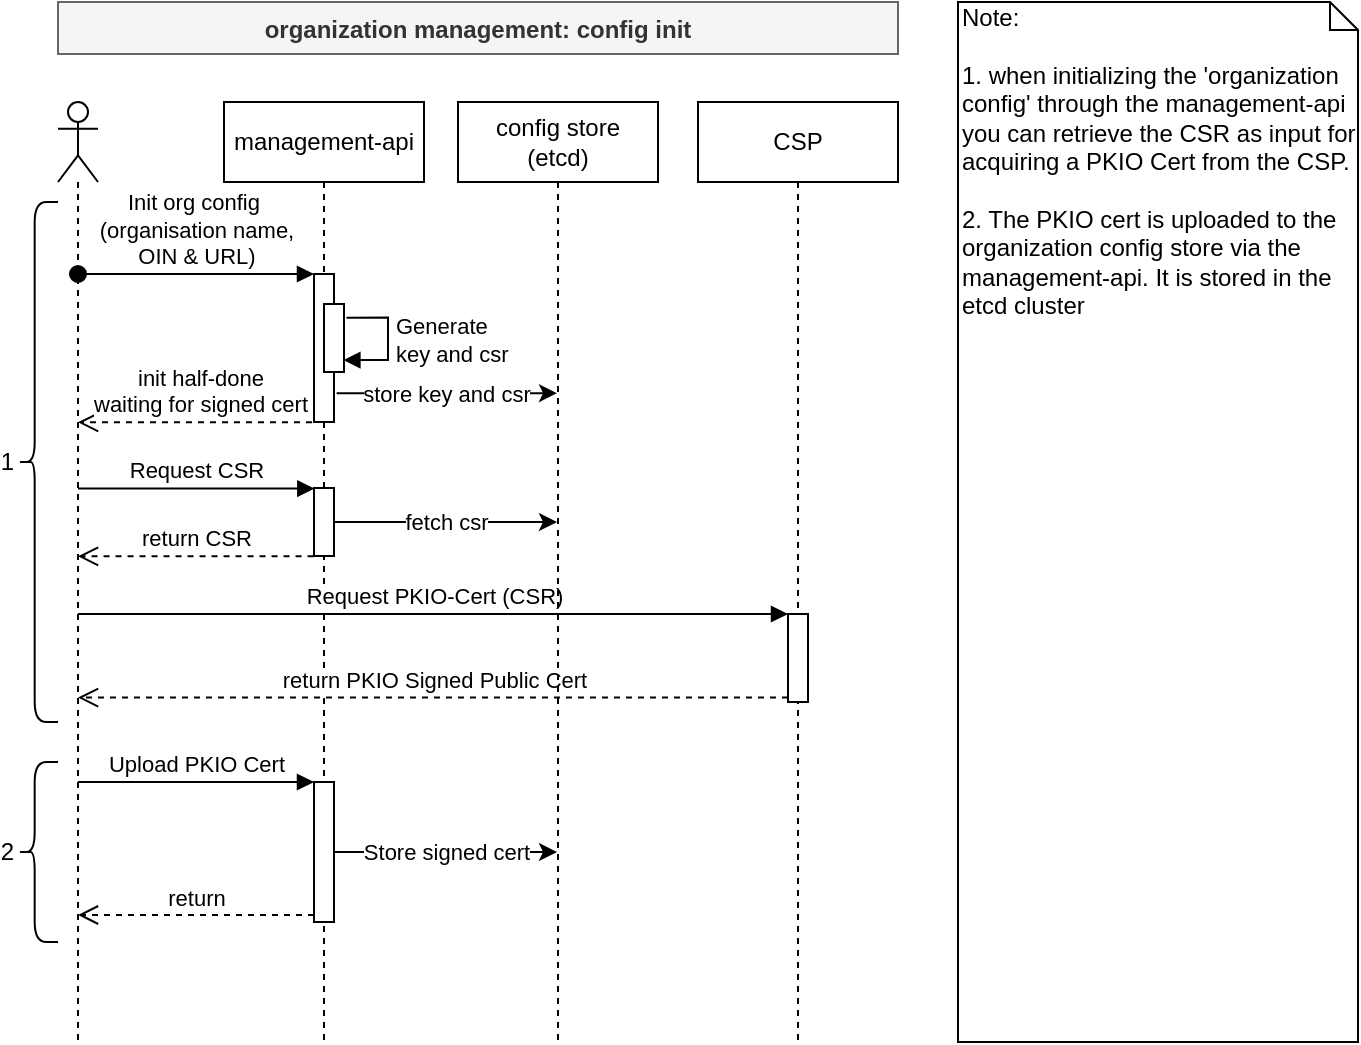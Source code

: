 <mxfile version="10.8.0" type="device"><diagram id="csqqabgtmqgvthtSgO20" name="Page-1"><mxGraphModel dx="951" dy="620" grid="1" gridSize="10" guides="1" tooltips="1" connect="1" arrows="1" fold="1" page="1" pageScale="1" pageWidth="850" pageHeight="1100" math="0" shadow="0"><root><mxCell id="0"/><mxCell id="1" parent="0"/><mxCell id="lCEBx5OaHAJliDRhZ6I8-3" value="management-api&lt;br&gt;" style="shape=umlLifeline;perimeter=lifelinePerimeter;whiteSpace=wrap;html=1;container=1;collapsible=0;recursiveResize=0;outlineConnect=0;" parent="1" vertex="1"><mxGeometry x="143" y="90" width="100" height="470" as="geometry"/></mxCell><mxCell id="lCEBx5OaHAJliDRhZ6I8-4" value="" style="html=1;points=[];perimeter=orthogonalPerimeter;" parent="lCEBx5OaHAJliDRhZ6I8-3" vertex="1"><mxGeometry x="45" y="193" width="10" height="34" as="geometry"/></mxCell><mxCell id="lCEBx5OaHAJliDRhZ6I8-6" value="" style="html=1;points=[];perimeter=orthogonalPerimeter;" parent="lCEBx5OaHAJliDRhZ6I8-3" vertex="1"><mxGeometry x="45" y="86" width="10" height="74" as="geometry"/></mxCell><mxCell id="lCEBx5OaHAJliDRhZ6I8-7" value="" style="html=1;points=[];perimeter=orthogonalPerimeter;" parent="lCEBx5OaHAJliDRhZ6I8-3" vertex="1"><mxGeometry x="45" y="340" width="10" height="70" as="geometry"/></mxCell><mxCell id="lCEBx5OaHAJliDRhZ6I8-13" value="CSP" style="shape=umlLifeline;perimeter=lifelinePerimeter;whiteSpace=wrap;html=1;container=1;collapsible=0;recursiveResize=0;outlineConnect=0;" parent="1" vertex="1"><mxGeometry x="380" y="90" width="100" height="470" as="geometry"/></mxCell><mxCell id="lCEBx5OaHAJliDRhZ6I8-14" value="" style="html=1;points=[];perimeter=orthogonalPerimeter;" parent="lCEBx5OaHAJliDRhZ6I8-13" vertex="1"><mxGeometry x="45" y="256" width="10" height="44" as="geometry"/></mxCell><mxCell id="lCEBx5OaHAJliDRhZ6I8-15" value="Request PKIO-Cert (CSR)" style="html=1;verticalAlign=bottom;endArrow=block;entryX=0;entryY=0;" parent="1" source="lCEBx5OaHAJliDRhZ6I8-18" target="lCEBx5OaHAJliDRhZ6I8-14" edge="1"><mxGeometry relative="1" as="geometry"><mxPoint x="199.5" y="346" as="sourcePoint"/></mxGeometry></mxCell><mxCell id="lCEBx5OaHAJliDRhZ6I8-16" value="return PKIO Signed Public Cert" style="html=1;verticalAlign=bottom;endArrow=open;dashed=1;endSize=8;exitX=0;exitY=0.95;" parent="1" source="lCEBx5OaHAJliDRhZ6I8-14" target="lCEBx5OaHAJliDRhZ6I8-18" edge="1"><mxGeometry relative="1" as="geometry"><mxPoint x="199.5" y="422" as="targetPoint"/></mxGeometry></mxCell><mxCell id="lCEBx5OaHAJliDRhZ6I8-17" value="organization management: config init" style="text;align=center;fontStyle=1;verticalAlign=middle;spacingLeft=3;spacingRight=3;strokeColor=#666666;rotatable=0;points=[[0,0.5],[1,0.5]];portConstraint=eastwest;fillColor=#f5f5f5;fontColor=#333333;" parent="1" vertex="1"><mxGeometry x="60" y="40" width="420" height="26" as="geometry"/></mxCell><mxCell id="lCEBx5OaHAJliDRhZ6I8-18" value="" style="shape=umlLifeline;participant=umlActor;perimeter=lifelinePerimeter;whiteSpace=wrap;html=1;container=1;collapsible=0;recursiveResize=0;verticalAlign=top;spacingTop=36;labelBackgroundColor=#ffffff;outlineConnect=0;" parent="1" vertex="1"><mxGeometry x="60" y="90" width="20" height="470" as="geometry"/></mxCell><mxCell id="lCEBx5OaHAJliDRhZ6I8-20" value="&lt;span&gt;Init org config&amp;nbsp;&lt;/span&gt;&lt;br&gt;&lt;span&gt;(organisation name,&lt;/span&gt;&lt;br&gt;&lt;span&gt;OIN &amp;amp; URL)&lt;/span&gt;" style="html=1;verticalAlign=bottom;startArrow=oval;endArrow=block;startSize=8;exitX=0.5;exitY=0.123;exitDx=0;exitDy=0;exitPerimeter=0;" parent="1" target="lCEBx5OaHAJliDRhZ6I8-6" edge="1"><mxGeometry relative="1" as="geometry"><mxPoint x="70" y="176" as="sourcePoint"/></mxGeometry></mxCell><mxCell id="lCEBx5OaHAJliDRhZ6I8-21" value="return CSR" style="html=1;verticalAlign=bottom;endArrow=open;dashed=1;endSize=8;exitX=-0.023;exitY=1.005;exitDx=0;exitDy=0;exitPerimeter=0;" parent="1" source="lCEBx5OaHAJliDRhZ6I8-4" target="lCEBx5OaHAJliDRhZ6I8-18" edge="1"><mxGeometry relative="1" as="geometry"><mxPoint x="-60" y="766" as="targetPoint"/><mxPoint x="150" y="300" as="sourcePoint"/><Array as="points"/></mxGeometry></mxCell><mxCell id="lCEBx5OaHAJliDRhZ6I8-22" value="Request CSR" style="html=1;verticalAlign=bottom;endArrow=block;entryX=0.016;entryY=0.009;entryDx=0;entryDy=0;entryPerimeter=0;" parent="1" source="lCEBx5OaHAJliDRhZ6I8-18" target="lCEBx5OaHAJliDRhZ6I8-4" edge="1"><mxGeometry width="80" relative="1" as="geometry"><mxPoint x="70" y="269.5" as="sourcePoint"/><mxPoint x="195.5" y="269.5" as="targetPoint"/></mxGeometry></mxCell><mxCell id="lCEBx5OaHAJliDRhZ6I8-27" value="Upload PKIO Cert" style="html=1;verticalAlign=bottom;endArrow=block;entryX=0;entryY=0;" parent="1" source="lCEBx5OaHAJliDRhZ6I8-18" target="lCEBx5OaHAJliDRhZ6I8-7" edge="1"><mxGeometry relative="1" as="geometry"><mxPoint x="125" y="440" as="sourcePoint"/></mxGeometry></mxCell><mxCell id="lCEBx5OaHAJliDRhZ6I8-28" value="return" style="html=1;verticalAlign=bottom;endArrow=open;dashed=1;endSize=8;exitX=0;exitY=0.95;" parent="1" source="lCEBx5OaHAJliDRhZ6I8-7" target="lCEBx5OaHAJliDRhZ6I8-18" edge="1"><mxGeometry relative="1" as="geometry"><mxPoint x="125" y="516" as="targetPoint"/></mxGeometry></mxCell><mxCell id="lCEBx5OaHAJliDRhZ6I8-51" value="Note:&lt;br&gt;&lt;br&gt;1. when initializing the 'organization config' through the management-api you can retrieve the CSR as input for acquiring a PKIO Cert from the CSP.&lt;br&gt;&lt;br&gt;2. The PKIO cert is uploaded to the organization config store via the management-api. It is stored in the etcd cluster&amp;nbsp;&lt;br&gt;&lt;br&gt;&lt;br&gt;" style="shape=note;whiteSpace=wrap;html=1;size=14;verticalAlign=top;align=left;spacingTop=-6;" parent="1" vertex="1"><mxGeometry x="510" y="40" width="200" height="520" as="geometry"/></mxCell><mxCell id="lCEBx5OaHAJliDRhZ6I8-52" value="&lt;div style=&quot;text-align: left&quot;&gt;&lt;span&gt;1&lt;/span&gt;&lt;/div&gt;" style="shape=curlyBracket;whiteSpace=wrap;html=1;rounded=1;size=0.417;align=right;labelPosition=left;verticalLabelPosition=middle;verticalAlign=middle;" parent="1" vertex="1"><mxGeometry x="40" y="140" width="20" height="260" as="geometry"/></mxCell><mxCell id="lCEBx5OaHAJliDRhZ6I8-53" value="&lt;div style=&quot;text-align: left&quot;&gt;&lt;span&gt;2&lt;/span&gt;&lt;/div&gt;" style="shape=curlyBracket;whiteSpace=wrap;html=1;rounded=1;size=0.417;align=right;labelPosition=left;verticalLabelPosition=middle;verticalAlign=middle;" parent="1" vertex="1"><mxGeometry x="40" y="420" width="20" height="90" as="geometry"/></mxCell><mxCell id="cHNWFu6GlAEhoqhcr353-1" value="" style="html=1;points=[];perimeter=orthogonalPerimeter;" parent="1" vertex="1"><mxGeometry x="193" y="191" width="10" height="34" as="geometry"/></mxCell><mxCell id="lCEBx5OaHAJliDRhZ6I8-5" value="Generate&lt;br&gt;key and csr" style="edgeStyle=orthogonalEdgeStyle;html=1;align=left;spacingLeft=2;endArrow=block;rounded=0;entryX=0.97;entryY=0.824;exitX=1.124;exitY=0.201;exitDx=0;exitDy=0;exitPerimeter=0;entryDx=0;entryDy=0;entryPerimeter=0;" parent="1" source="cHNWFu6GlAEhoqhcr353-1" target="cHNWFu6GlAEhoqhcr353-1" edge="1"><mxGeometry relative="1" as="geometry"><mxPoint x="220" y="230" as="sourcePoint"/><Array as="points"><mxPoint x="225" y="198"/><mxPoint x="225" y="219"/></Array></mxGeometry></mxCell><mxCell id="cHNWFu6GlAEhoqhcr353-2" value="config store&lt;br&gt;(etcd)&lt;br&gt;" style="shape=umlLifeline;perimeter=lifelinePerimeter;whiteSpace=wrap;html=1;container=1;collapsible=0;recursiveResize=0;outlineConnect=0;" parent="1" vertex="1"><mxGeometry x="260" y="90" width="100" height="470" as="geometry"/></mxCell><mxCell id="cHNWFu6GlAEhoqhcr353-7" value="fetch csr" style="edgeStyle=none;rounded=0;orthogonalLoop=1;jettySize=auto;html=1;startArrow=none;startFill=0;endArrow=classic;endFill=1;" parent="1" source="lCEBx5OaHAJliDRhZ6I8-4" target="cHNWFu6GlAEhoqhcr353-2" edge="1"><mxGeometry relative="1" as="geometry"/></mxCell><mxCell id="cHNWFu6GlAEhoqhcr353-8" value="store key and csr" style="edgeStyle=none;rounded=0;orthogonalLoop=1;jettySize=auto;html=1;startArrow=none;startFill=0;endArrow=classic;endFill=1;exitX=1.131;exitY=0.805;exitDx=0;exitDy=0;exitPerimeter=0;" parent="1" source="lCEBx5OaHAJliDRhZ6I8-6" target="cHNWFu6GlAEhoqhcr353-2" edge="1"><mxGeometry relative="1" as="geometry"/></mxCell><mxCell id="cHNWFu6GlAEhoqhcr353-9" value="init half-done&lt;br&gt;waiting for signed cert&lt;br&gt;" style="html=1;verticalAlign=bottom;endArrow=open;dashed=1;endSize=8;exitX=-0.1;exitY=1.002;exitDx=0;exitDy=0;exitPerimeter=0;" parent="1" source="lCEBx5OaHAJliDRhZ6I8-6" target="lCEBx5OaHAJliDRhZ6I8-18" edge="1"><mxGeometry x="-0.03" relative="1" as="geometry"><mxPoint x="79.5" y="327" as="targetPoint"/><mxPoint x="198" y="327" as="sourcePoint"/><Array as="points"/><mxPoint as="offset"/></mxGeometry></mxCell><mxCell id="cHNWFu6GlAEhoqhcr353-10" value="Store signed cert" style="edgeStyle=none;rounded=0;orthogonalLoop=1;jettySize=auto;html=1;startArrow=none;startFill=0;endArrow=classic;endFill=1;" parent="1" source="lCEBx5OaHAJliDRhZ6I8-7" target="cHNWFu6GlAEhoqhcr353-2" edge="1"><mxGeometry relative="1" as="geometry"/></mxCell></root></mxGraphModel></diagram></mxfile>